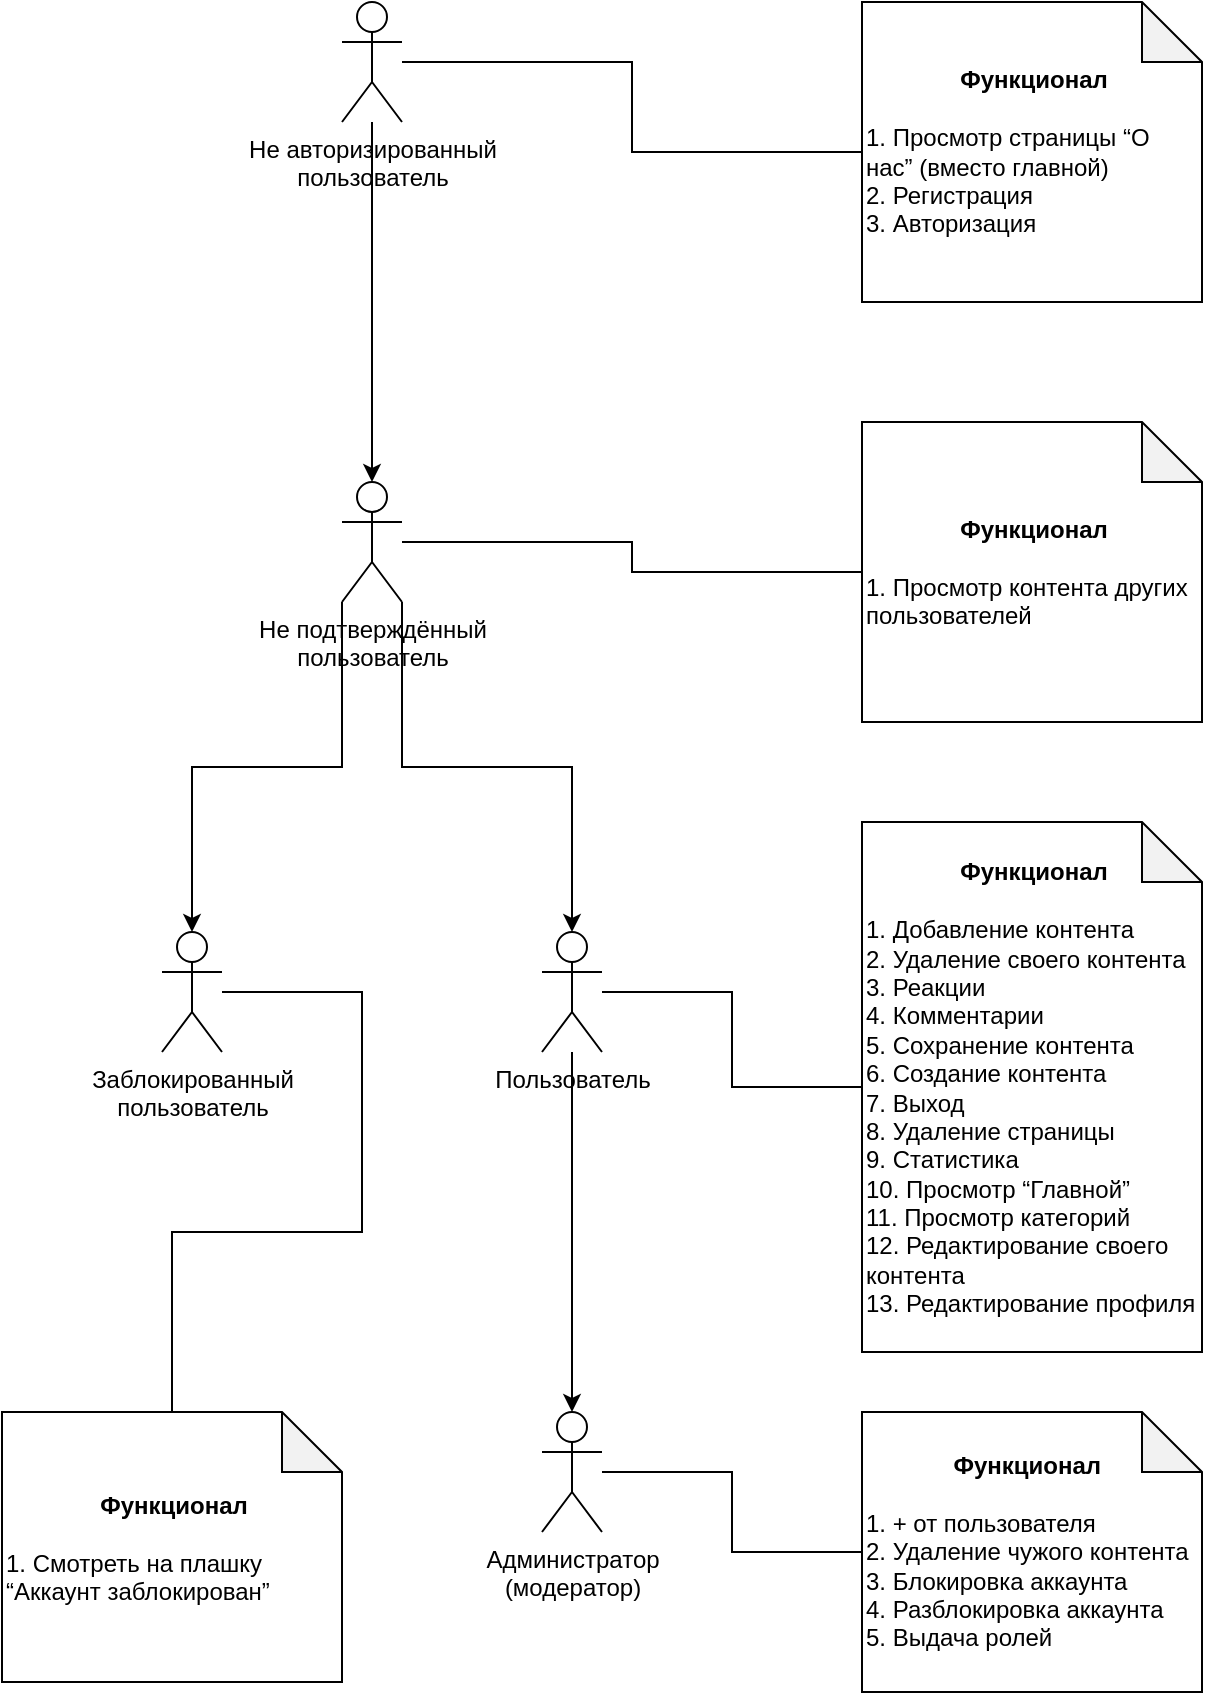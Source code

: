 <mxfile version="24.7.17">
  <diagram name="Page-1" id="z_OGcN5KdWsTCNoQ80fU">
    <mxGraphModel dx="1562" dy="779" grid="1" gridSize="10" guides="1" tooltips="1" connect="1" arrows="1" fold="1" page="1" pageScale="1" pageWidth="827" pageHeight="1169" math="0" shadow="0">
      <root>
        <mxCell id="0" />
        <mxCell id="1" parent="0" />
        <mxCell id="q8SabeBCMEzDvK4uMKM8-1" value="&lt;div&gt;Не авторизированный&lt;/div&gt;&lt;div&gt;пользователь&lt;br&gt;&lt;/div&gt;" style="shape=umlActor;verticalLabelPosition=bottom;verticalAlign=top;html=1;outlineConnect=0;" parent="1" vertex="1">
          <mxGeometry x="190" y="20" width="30" height="60" as="geometry" />
        </mxCell>
        <mxCell id="q8SabeBCMEzDvK4uMKM8-2" value="&lt;div&gt;Заблокированный&lt;/div&gt;&lt;div&gt;пользователь&lt;br&gt;&lt;/div&gt;" style="shape=umlActor;verticalLabelPosition=bottom;verticalAlign=top;html=1;outlineConnect=0;" parent="1" vertex="1">
          <mxGeometry x="100" y="485" width="30" height="60" as="geometry" />
        </mxCell>
        <mxCell id="q8SabeBCMEzDvK4uMKM8-8" value="Пользователь" style="shape=umlActor;verticalLabelPosition=bottom;verticalAlign=top;html=1;outlineConnect=0;" parent="1" vertex="1">
          <mxGeometry x="290" y="485" width="30" height="60" as="geometry" />
        </mxCell>
        <mxCell id="q8SabeBCMEzDvK4uMKM8-11" value="&lt;div&gt;Администратор&lt;/div&gt;&lt;div&gt;(модератор)&lt;br&gt;&lt;/div&gt;" style="shape=umlActor;verticalLabelPosition=bottom;verticalAlign=top;html=1;outlineConnect=0;" parent="1" vertex="1">
          <mxGeometry x="290" y="725" width="30" height="60" as="geometry" />
        </mxCell>
        <mxCell id="q8SabeBCMEzDvK4uMKM8-12" style="edgeStyle=orthogonalEdgeStyle;rounded=0;orthogonalLoop=1;jettySize=auto;html=1;entryX=0.5;entryY=0;entryDx=0;entryDy=0;entryPerimeter=0;" parent="1" source="q8SabeBCMEzDvK4uMKM8-8" target="q8SabeBCMEzDvK4uMKM8-11" edge="1">
          <mxGeometry relative="1" as="geometry" />
        </mxCell>
        <mxCell id="q8SabeBCMEzDvK4uMKM8-13" value="&lt;div&gt;&lt;div align=&quot;center&quot;&gt;&lt;b&gt;Функционал&lt;/b&gt;&lt;br&gt;&lt;/div&gt;&lt;br&gt;1. Просмотр страницы “О нас” (вместо главной)&lt;br&gt;2. Регистрация&lt;br&gt;3. Авторизация&lt;br&gt;&lt;/div&gt;" style="shape=note;whiteSpace=wrap;html=1;backgroundOutline=1;darkOpacity=0.05;align=left;" parent="1" vertex="1">
          <mxGeometry x="450" y="20" width="170" height="150" as="geometry" />
        </mxCell>
        <mxCell id="q8SabeBCMEzDvK4uMKM8-14" style="edgeStyle=orthogonalEdgeStyle;rounded=0;orthogonalLoop=1;jettySize=auto;html=1;entryX=0;entryY=0.5;entryDx=0;entryDy=0;entryPerimeter=0;endArrow=none;endFill=0;" parent="1" source="q8SabeBCMEzDvK4uMKM8-1" target="q8SabeBCMEzDvK4uMKM8-13" edge="1">
          <mxGeometry relative="1" as="geometry" />
        </mxCell>
        <mxCell id="q8SabeBCMEzDvK4uMKM8-15" value="&lt;div&gt;&lt;div align=&quot;center&quot;&gt;&lt;b&gt;Функционал&lt;/b&gt;&lt;br&gt;&lt;/div&gt;&lt;br&gt;1. Добавление контента&lt;br&gt;2. Удаление своего контента&lt;br&gt;3. Реакции&lt;br&gt;4. Комментарии&lt;br&gt;5. Сохранение контента&lt;br&gt;6. Создание контента&lt;br&gt;7. Выход&lt;br&gt;8. Удаление страницы&lt;br&gt;9. Статистика&lt;br&gt;10. Просмотр “Главной”&lt;br&gt;11. Просмотр категорий&lt;br&gt;12. Редактирование своего контента&lt;br&gt;13. Редактирование профиля&lt;br&gt;&lt;/div&gt;" style="shape=note;whiteSpace=wrap;html=1;backgroundOutline=1;darkOpacity=0.05;align=left;" parent="1" vertex="1">
          <mxGeometry x="450" y="430" width="170" height="265" as="geometry" />
        </mxCell>
        <mxCell id="q8SabeBCMEzDvK4uMKM8-16" style="edgeStyle=orthogonalEdgeStyle;rounded=0;orthogonalLoop=1;jettySize=auto;html=1;entryX=0;entryY=0.5;entryDx=0;entryDy=0;entryPerimeter=0;endArrow=none;endFill=0;" parent="1" source="q8SabeBCMEzDvK4uMKM8-8" target="q8SabeBCMEzDvK4uMKM8-15" edge="1">
          <mxGeometry relative="1" as="geometry" />
        </mxCell>
        <mxCell id="q8SabeBCMEzDvK4uMKM8-17" value="&lt;div&gt;&lt;div align=&quot;center&quot;&gt;&lt;b&gt;Функционал&lt;/b&gt;&lt;br&gt;&lt;/div&gt;&lt;br&gt;1. + от пользователя&lt;br&gt;2. Удаление чужого контента&lt;br&gt;3. Блокировка аккаунта&lt;br&gt;4. Разблокировка аккаунта&lt;br&gt;5. Выдача ролей&lt;/div&gt;" style="shape=note;whiteSpace=wrap;html=1;backgroundOutline=1;darkOpacity=0.05;align=left;" parent="1" vertex="1">
          <mxGeometry x="450" y="725" width="170" height="140" as="geometry" />
        </mxCell>
        <mxCell id="q8SabeBCMEzDvK4uMKM8-18" style="edgeStyle=orthogonalEdgeStyle;rounded=0;orthogonalLoop=1;jettySize=auto;html=1;entryX=0;entryY=0.5;entryDx=0;entryDy=0;entryPerimeter=0;endArrow=none;endFill=0;" parent="1" source="q8SabeBCMEzDvK4uMKM8-11" target="q8SabeBCMEzDvK4uMKM8-17" edge="1">
          <mxGeometry relative="1" as="geometry" />
        </mxCell>
        <mxCell id="q8SabeBCMEzDvK4uMKM8-21" value="&lt;div&gt;&lt;div align=&quot;center&quot;&gt;&lt;b&gt;Функционал&lt;/b&gt;&lt;br&gt;&lt;/div&gt;&lt;br&gt;1. Смотреть на плашку “Аккаунт заблокирован”&lt;br&gt;&lt;/div&gt;" style="shape=note;whiteSpace=wrap;html=1;backgroundOutline=1;darkOpacity=0.05;align=left;" parent="1" vertex="1">
          <mxGeometry x="20" y="725" width="170" height="135" as="geometry" />
        </mxCell>
        <mxCell id="q8SabeBCMEzDvK4uMKM8-23" style="edgeStyle=orthogonalEdgeStyle;rounded=0;orthogonalLoop=1;jettySize=auto;html=1;entryX=0.5;entryY=0;entryDx=0;entryDy=0;entryPerimeter=0;endArrow=none;endFill=0;" parent="1" source="q8SabeBCMEzDvK4uMKM8-2" target="q8SabeBCMEzDvK4uMKM8-21" edge="1">
          <mxGeometry relative="1" as="geometry">
            <Array as="points">
              <mxPoint x="200" y="515" />
              <mxPoint x="200" y="635" />
              <mxPoint x="105" y="635" />
            </Array>
          </mxGeometry>
        </mxCell>
        <mxCell id="kk5nIz_8VwWMFf9wivsY-1" value="&lt;div&gt;Не подтверждённый&lt;/div&gt;&lt;div&gt;пользователь&lt;/div&gt;" style="shape=umlActor;verticalLabelPosition=bottom;verticalAlign=top;html=1;outlineConnect=0;" vertex="1" parent="1">
          <mxGeometry x="190" y="260" width="30" height="60" as="geometry" />
        </mxCell>
        <mxCell id="kk5nIz_8VwWMFf9wivsY-2" style="edgeStyle=orthogonalEdgeStyle;rounded=0;orthogonalLoop=1;jettySize=auto;html=1;entryX=0.5;entryY=0;entryDx=0;entryDy=0;entryPerimeter=0;" edge="1" parent="1" source="q8SabeBCMEzDvK4uMKM8-1" target="kk5nIz_8VwWMFf9wivsY-1">
          <mxGeometry relative="1" as="geometry" />
        </mxCell>
        <mxCell id="kk5nIz_8VwWMFf9wivsY-3" style="edgeStyle=orthogonalEdgeStyle;rounded=0;orthogonalLoop=1;jettySize=auto;html=1;exitX=0;exitY=1;exitDx=0;exitDy=0;exitPerimeter=0;entryX=0.5;entryY=0;entryDx=0;entryDy=0;entryPerimeter=0;" edge="1" parent="1" source="kk5nIz_8VwWMFf9wivsY-1" target="q8SabeBCMEzDvK4uMKM8-2">
          <mxGeometry relative="1" as="geometry" />
        </mxCell>
        <mxCell id="kk5nIz_8VwWMFf9wivsY-4" style="edgeStyle=orthogonalEdgeStyle;rounded=0;orthogonalLoop=1;jettySize=auto;html=1;exitX=1;exitY=1;exitDx=0;exitDy=0;exitPerimeter=0;entryX=0.5;entryY=0;entryDx=0;entryDy=0;entryPerimeter=0;" edge="1" parent="1" source="kk5nIz_8VwWMFf9wivsY-1" target="q8SabeBCMEzDvK4uMKM8-8">
          <mxGeometry relative="1" as="geometry" />
        </mxCell>
        <mxCell id="kk5nIz_8VwWMFf9wivsY-6" value="&lt;div&gt;&lt;div align=&quot;center&quot;&gt;&lt;b&gt;Функционал&lt;/b&gt;&lt;br&gt;&lt;/div&gt;&lt;br&gt;1. Просмотр контента других пользователей&lt;br&gt;&lt;/div&gt;" style="shape=note;whiteSpace=wrap;html=1;backgroundOutline=1;darkOpacity=0.05;align=left;" vertex="1" parent="1">
          <mxGeometry x="450" y="230" width="170" height="150" as="geometry" />
        </mxCell>
        <mxCell id="kk5nIz_8VwWMFf9wivsY-7" value="" style="endArrow=none;html=1;rounded=0;entryX=0;entryY=0.5;entryDx=0;entryDy=0;entryPerimeter=0;edgeStyle=orthogonalEdgeStyle;" edge="1" parent="1" source="kk5nIz_8VwWMFf9wivsY-1" target="kk5nIz_8VwWMFf9wivsY-6">
          <mxGeometry width="50" height="50" relative="1" as="geometry">
            <mxPoint x="320" y="290" as="sourcePoint" />
            <mxPoint x="370" y="240" as="targetPoint" />
          </mxGeometry>
        </mxCell>
      </root>
    </mxGraphModel>
  </diagram>
</mxfile>
